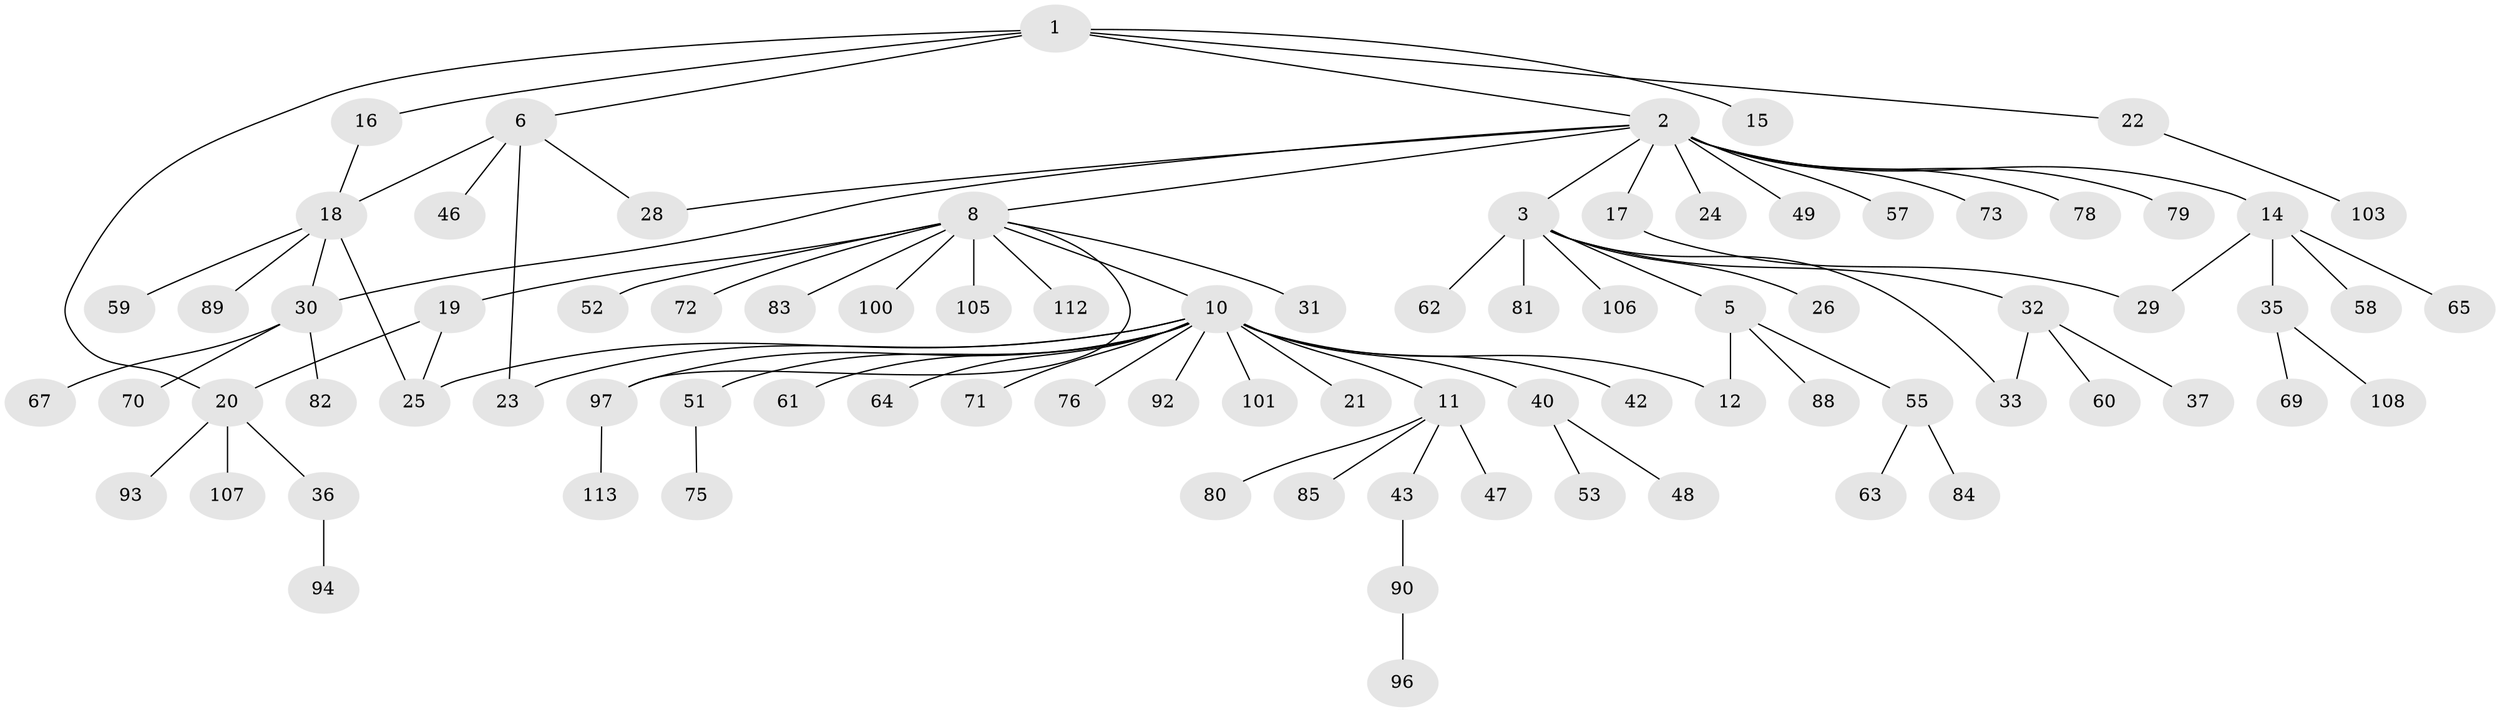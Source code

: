// original degree distribution, {7: 0.017699115044247787, 9: 0.008849557522123894, 1: 0.5575221238938053, 4: 0.02654867256637168, 2: 0.22123893805309736, 8: 0.008849557522123894, 11: 0.008849557522123894, 5: 0.02654867256637168, 16: 0.008849557522123894, 6: 0.02654867256637168, 3: 0.08849557522123894}
// Generated by graph-tools (version 1.1) at 2025/41/03/06/25 10:41:50]
// undirected, 84 vertices, 94 edges
graph export_dot {
graph [start="1"]
  node [color=gray90,style=filled];
  1 [super="+91"];
  2 [super="+7"];
  3 [super="+4"];
  5;
  6 [super="+9"];
  8 [super="+98"];
  10 [super="+27"];
  11 [super="+13"];
  12;
  14 [super="+87"];
  15;
  16 [super="+56"];
  17 [super="+74"];
  18;
  19;
  20 [super="+86"];
  21 [super="+102"];
  22 [super="+38"];
  23 [super="+39"];
  24 [super="+41"];
  25 [super="+110"];
  26;
  28 [super="+68"];
  29 [super="+50"];
  30 [super="+34"];
  31;
  32 [super="+44"];
  33;
  35 [super="+45"];
  36 [super="+77"];
  37;
  40 [super="+54"];
  42;
  43;
  46;
  47;
  48;
  49 [super="+95"];
  51;
  52;
  53;
  55 [super="+66"];
  57;
  58;
  59;
  60 [super="+99"];
  61;
  62;
  63;
  64;
  65;
  67;
  69;
  70;
  71;
  72;
  73;
  75 [super="+109"];
  76;
  78;
  79;
  80;
  81;
  82 [super="+104"];
  83;
  84;
  85;
  88;
  89;
  90;
  92;
  93;
  94;
  96;
  97 [super="+111"];
  100;
  101;
  103;
  105;
  106;
  107;
  108;
  112;
  113;
  1 -- 2;
  1 -- 6;
  1 -- 15;
  1 -- 16;
  1 -- 20;
  1 -- 22;
  2 -- 3;
  2 -- 49;
  2 -- 73;
  2 -- 79;
  2 -- 8;
  2 -- 14;
  2 -- 78;
  2 -- 17;
  2 -- 24;
  2 -- 57;
  2 -- 30;
  2 -- 28;
  3 -- 5;
  3 -- 26;
  3 -- 32;
  3 -- 33;
  3 -- 62;
  3 -- 81;
  3 -- 106;
  5 -- 12;
  5 -- 55;
  5 -- 88;
  6 -- 18;
  6 -- 28;
  6 -- 46;
  6 -- 23;
  8 -- 10;
  8 -- 19;
  8 -- 31;
  8 -- 52;
  8 -- 72;
  8 -- 83;
  8 -- 97;
  8 -- 100;
  8 -- 112;
  8 -- 105;
  10 -- 11;
  10 -- 12;
  10 -- 21;
  10 -- 23;
  10 -- 40;
  10 -- 42;
  10 -- 51;
  10 -- 64;
  10 -- 71;
  10 -- 76;
  10 -- 92;
  10 -- 101;
  10 -- 25;
  10 -- 61;
  10 -- 97;
  11 -- 47;
  11 -- 80;
  11 -- 85;
  11 -- 43;
  14 -- 29;
  14 -- 35;
  14 -- 58;
  14 -- 65;
  16 -- 18;
  17 -- 29;
  18 -- 25;
  18 -- 30;
  18 -- 59;
  18 -- 89;
  19 -- 20;
  19 -- 25;
  20 -- 36;
  20 -- 93;
  20 -- 107;
  22 -- 103;
  30 -- 67;
  30 -- 82;
  30 -- 70;
  32 -- 33;
  32 -- 37;
  32 -- 60;
  35 -- 108;
  35 -- 69;
  36 -- 94;
  40 -- 48;
  40 -- 53;
  43 -- 90;
  51 -- 75;
  55 -- 63;
  55 -- 84;
  90 -- 96;
  97 -- 113;
}
